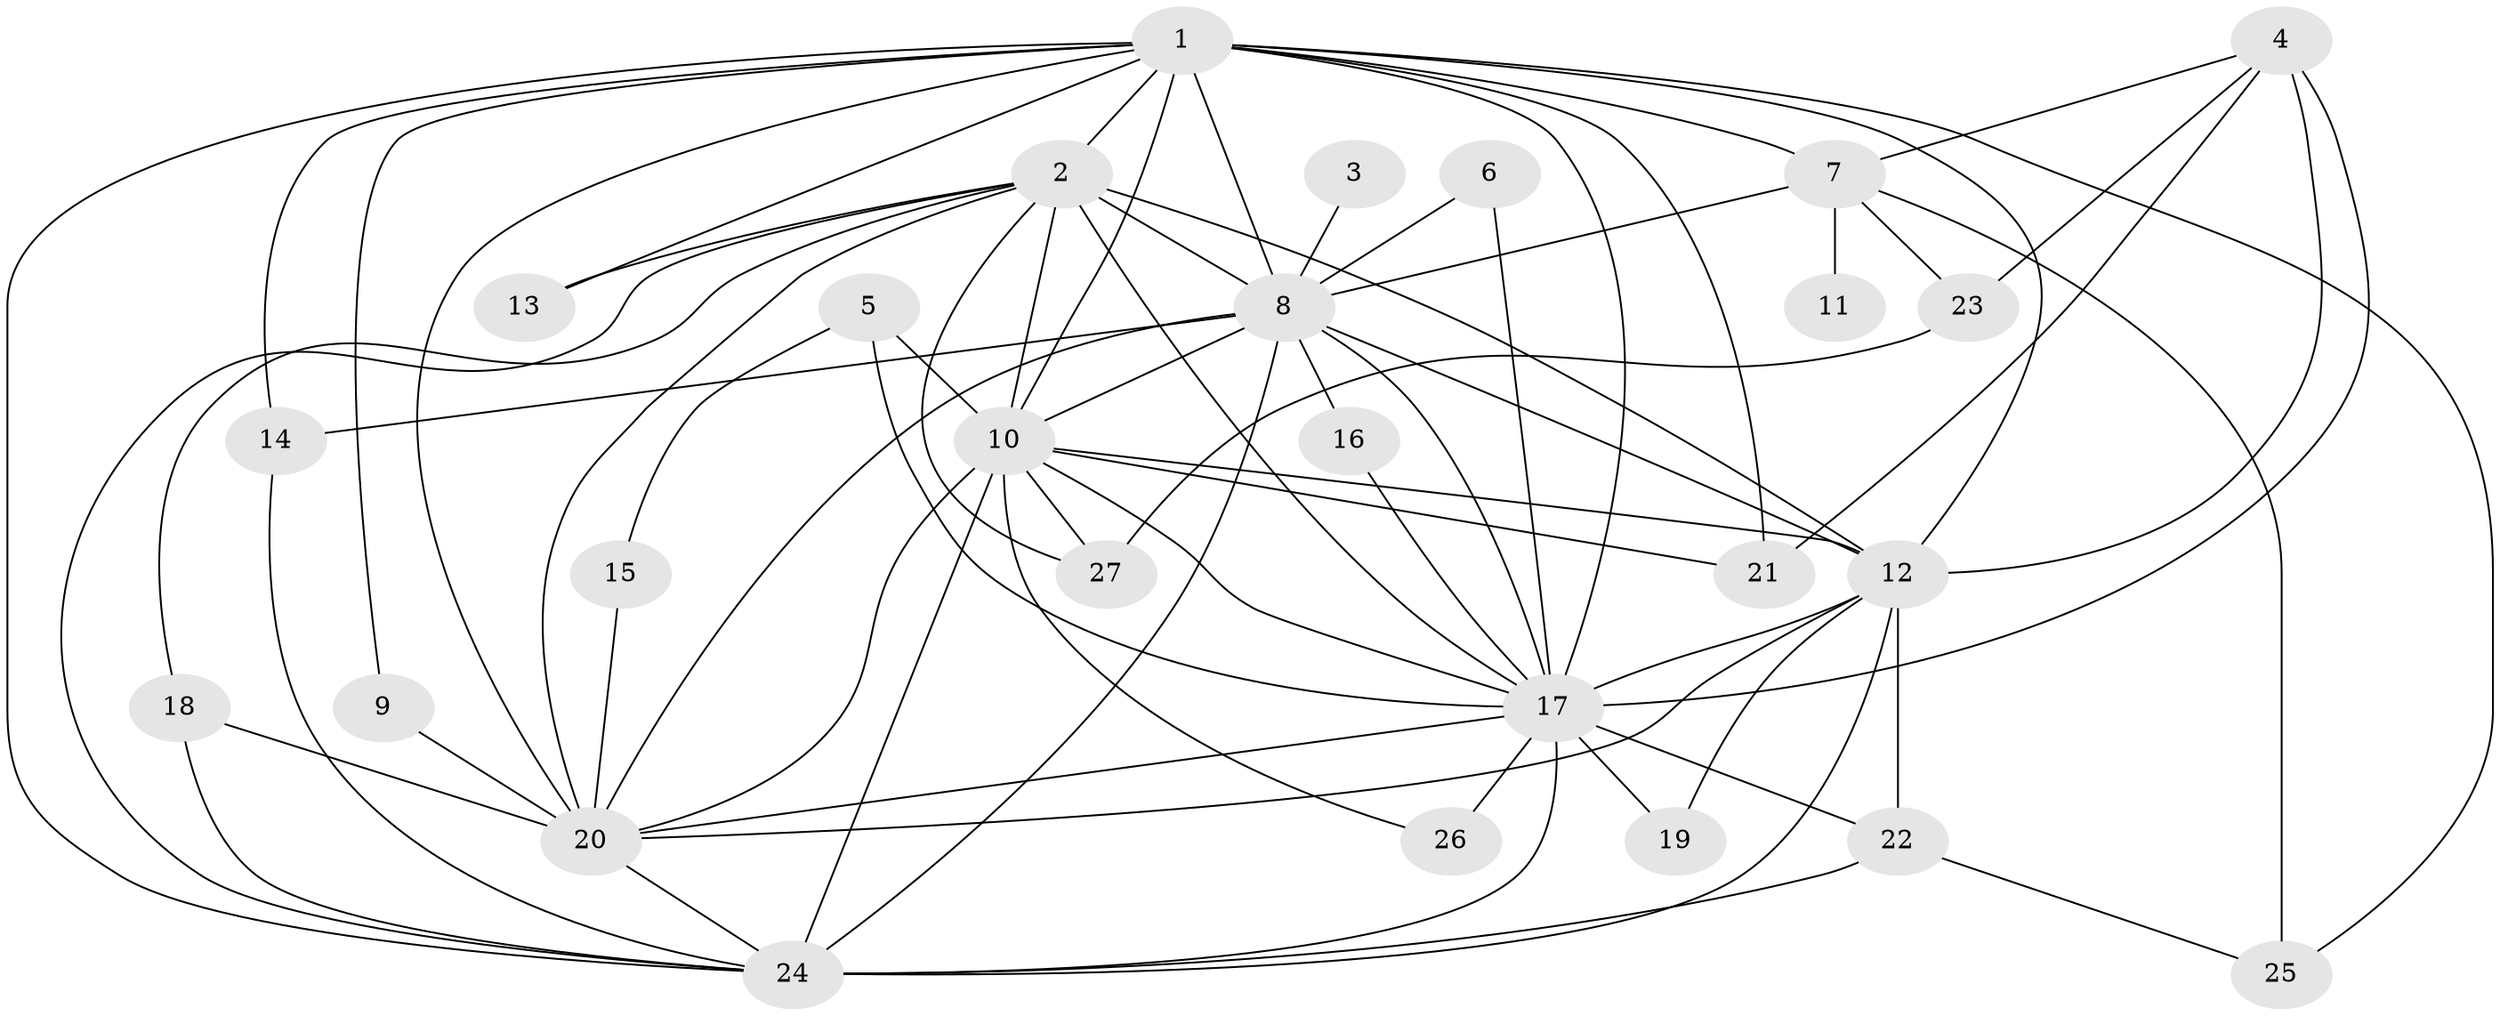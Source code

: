 // original degree distribution, {10: 0.03773584905660377, 16: 0.03773584905660377, 21: 0.018867924528301886, 18: 0.018867924528301886, 14: 0.03773584905660377, 12: 0.018867924528301886, 22: 0.018867924528301886, 3: 0.1509433962264151, 4: 0.05660377358490566, 2: 0.5471698113207547, 5: 0.05660377358490566}
// Generated by graph-tools (version 1.1) at 2025/01/03/09/25 03:01:15]
// undirected, 27 vertices, 71 edges
graph export_dot {
graph [start="1"]
  node [color=gray90,style=filled];
  1;
  2;
  3;
  4;
  5;
  6;
  7;
  8;
  9;
  10;
  11;
  12;
  13;
  14;
  15;
  16;
  17;
  18;
  19;
  20;
  21;
  22;
  23;
  24;
  25;
  26;
  27;
  1 -- 2 [weight=4.0];
  1 -- 7 [weight=1.0];
  1 -- 8 [weight=3.0];
  1 -- 9 [weight=1.0];
  1 -- 10 [weight=3.0];
  1 -- 12 [weight=3.0];
  1 -- 13 [weight=1.0];
  1 -- 14 [weight=1.0];
  1 -- 17 [weight=3.0];
  1 -- 20 [weight=3.0];
  1 -- 21 [weight=1.0];
  1 -- 24 [weight=3.0];
  1 -- 25 [weight=1.0];
  2 -- 8 [weight=2.0];
  2 -- 10 [weight=2.0];
  2 -- 12 [weight=2.0];
  2 -- 13 [weight=2.0];
  2 -- 17 [weight=2.0];
  2 -- 18 [weight=1.0];
  2 -- 20 [weight=2.0];
  2 -- 24 [weight=2.0];
  2 -- 27 [weight=1.0];
  3 -- 8 [weight=1.0];
  4 -- 7 [weight=1.0];
  4 -- 12 [weight=1.0];
  4 -- 17 [weight=1.0];
  4 -- 21 [weight=1.0];
  4 -- 23 [weight=1.0];
  5 -- 10 [weight=1.0];
  5 -- 15 [weight=1.0];
  5 -- 17 [weight=1.0];
  6 -- 8 [weight=1.0];
  6 -- 17 [weight=1.0];
  7 -- 8 [weight=1.0];
  7 -- 11 [weight=2.0];
  7 -- 23 [weight=1.0];
  7 -- 25 [weight=1.0];
  8 -- 10 [weight=1.0];
  8 -- 12 [weight=1.0];
  8 -- 14 [weight=1.0];
  8 -- 16 [weight=1.0];
  8 -- 17 [weight=1.0];
  8 -- 20 [weight=2.0];
  8 -- 24 [weight=2.0];
  9 -- 20 [weight=1.0];
  10 -- 12 [weight=1.0];
  10 -- 17 [weight=1.0];
  10 -- 20 [weight=1.0];
  10 -- 21 [weight=1.0];
  10 -- 24 [weight=1.0];
  10 -- 26 [weight=1.0];
  10 -- 27 [weight=3.0];
  12 -- 17 [weight=2.0];
  12 -- 19 [weight=1.0];
  12 -- 20 [weight=1.0];
  12 -- 22 [weight=1.0];
  12 -- 24 [weight=1.0];
  14 -- 24 [weight=1.0];
  15 -- 20 [weight=1.0];
  16 -- 17 [weight=1.0];
  17 -- 19 [weight=1.0];
  17 -- 20 [weight=1.0];
  17 -- 22 [weight=1.0];
  17 -- 24 [weight=3.0];
  17 -- 26 [weight=2.0];
  18 -- 20 [weight=1.0];
  18 -- 24 [weight=1.0];
  20 -- 24 [weight=1.0];
  22 -- 24 [weight=1.0];
  22 -- 25 [weight=1.0];
  23 -- 27 [weight=1.0];
}
